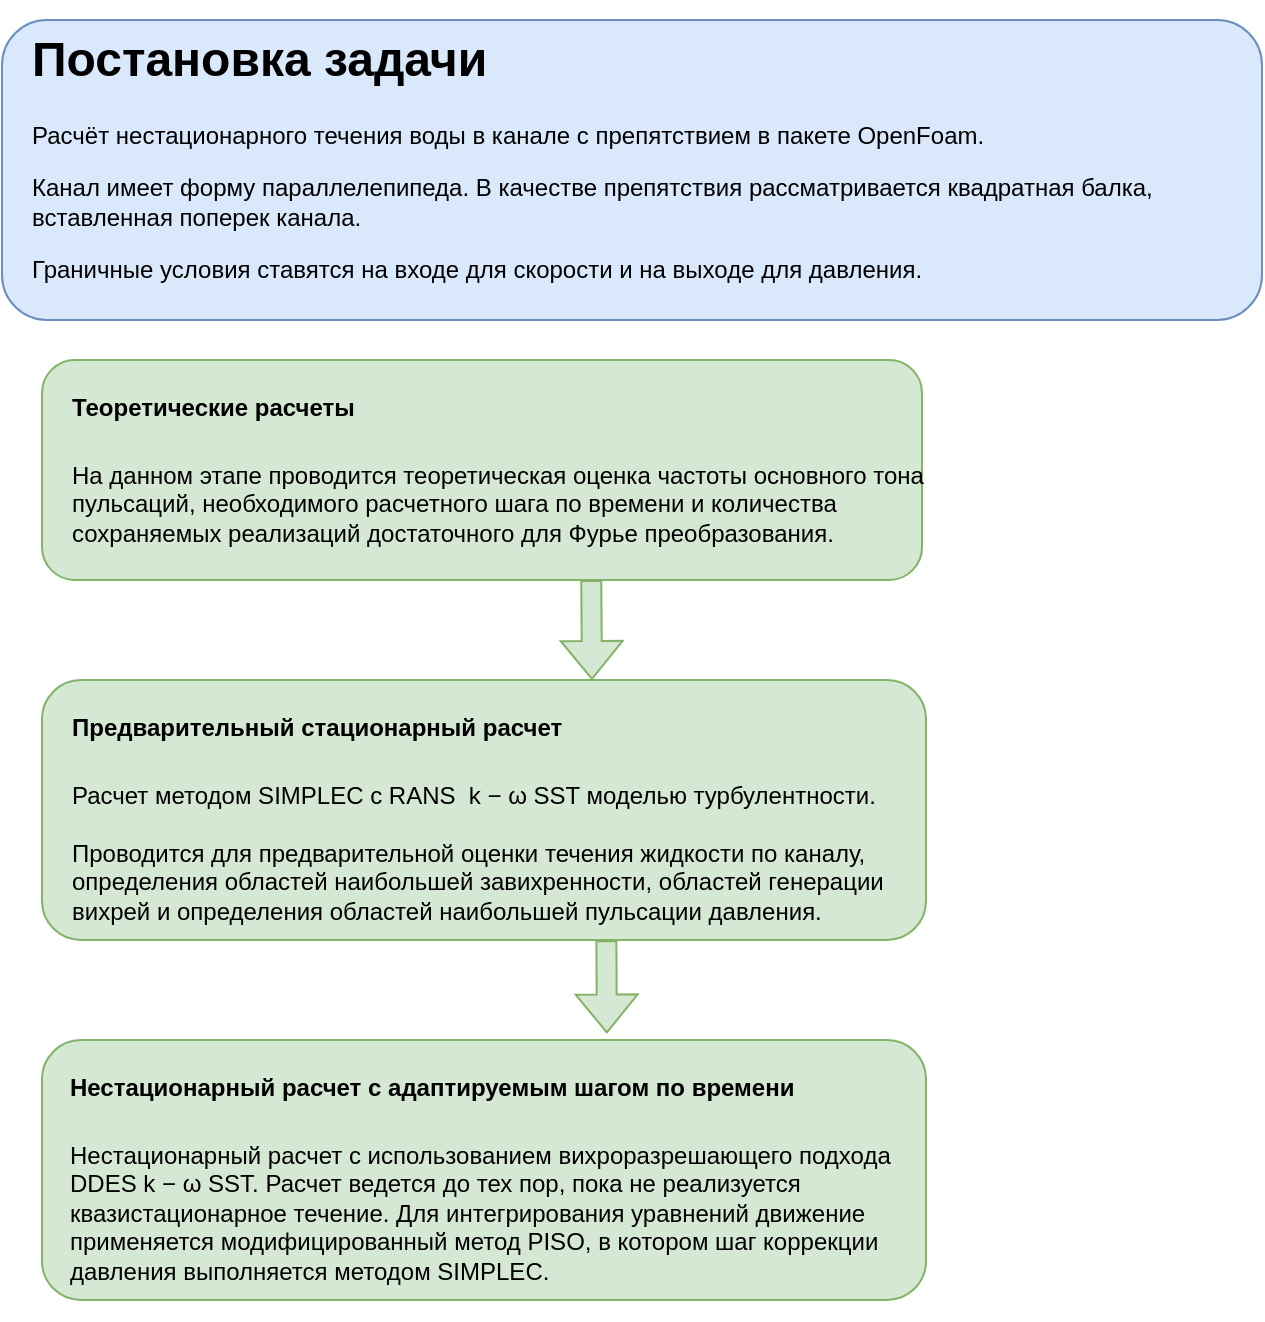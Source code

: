 <mxfile version="17.4.6" type="github">
  <diagram id="eMEXFVPTn1vQ0_O8892t" name="Page-1">
    <mxGraphModel dx="1113" dy="759" grid="1" gridSize="10" guides="1" tooltips="1" connect="1" arrows="1" fold="1" page="1" pageScale="1" pageWidth="827" pageHeight="1169" math="0" shadow="0">
      <root>
        <mxCell id="0" />
        <mxCell id="1" parent="0" />
        <mxCell id="0xNaplicuXCtEhgpEBbW-3" value="&lt;div&gt;&lt;br&gt;&lt;/div&gt;" style="rounded=1;whiteSpace=wrap;html=1;fillColor=#dae8fc;strokeColor=#6c8ebf;align=center;labelPosition=center;verticalLabelPosition=middle;verticalAlign=middle;" vertex="1" parent="1">
          <mxGeometry x="98" y="20" width="630" height="150" as="geometry" />
        </mxCell>
        <mxCell id="0xNaplicuXCtEhgpEBbW-6" value="&lt;h1&gt;Постановка задачи&lt;/h1&gt;&lt;p&gt;Расчёт нестационарного течения воды в канале с препятствием в пакете OpenFoam.&lt;/p&gt;&lt;p&gt;Канал имеет форму&amp;nbsp;параллелепипеда. В качестве препятствия рассматривается квадратная балка, вставленная поперек канала.&lt;/p&gt;&lt;p&gt;Граничные условия ставятся на входе для скорости и на выходе для давления.&lt;/p&gt;&lt;p&gt;&lt;br&gt;&lt;/p&gt;" style="text;html=1;strokeColor=none;fillColor=none;spacing=5;spacingTop=-20;whiteSpace=wrap;overflow=hidden;rounded=0;" vertex="1" parent="1">
          <mxGeometry x="108" y="20" width="590" height="220" as="geometry" />
        </mxCell>
        <mxCell id="0xNaplicuXCtEhgpEBbW-8" value="" style="rounded=1;whiteSpace=wrap;html=1;fillColor=#d5e8d4;strokeColor=#82b366;" vertex="1" parent="1">
          <mxGeometry x="118" y="190" width="440" height="110" as="geometry" />
        </mxCell>
        <mxCell id="0xNaplicuXCtEhgpEBbW-9" value="&lt;h1&gt;&lt;span style=&quot;font-size: 12px&quot;&gt;Теоретические расчеты&lt;/span&gt;&lt;/h1&gt;&lt;p&gt;&lt;font style=&quot;font-size: 12px&quot;&gt;На данном этапе проводится т&lt;/font&gt;&lt;span&gt;еоретическая оценка частоты основного тона пульсаций, необхо&lt;/span&gt;&lt;span&gt;димого расчетного шага по времени и количества сохраняемых реализаций&lt;/span&gt;&lt;span&gt;&amp;nbsp;достаточного для Фурье преобразования.&lt;/span&gt;&lt;/p&gt;" style="text;html=1;strokeColor=none;fillColor=none;spacing=5;spacingTop=-20;whiteSpace=wrap;overflow=hidden;rounded=0;" vertex="1" parent="1">
          <mxGeometry x="128" y="190" width="440" height="140" as="geometry" />
        </mxCell>
        <mxCell id="0xNaplicuXCtEhgpEBbW-11" value="" style="shape=flexArrow;endArrow=classic;html=1;rounded=0;fontSize=12;fillColor=#d5e8d4;strokeColor=#82b366;" edge="1" parent="1">
          <mxGeometry width="50" height="50" relative="1" as="geometry">
            <mxPoint x="392.63" y="300" as="sourcePoint" />
            <mxPoint x="393" y="350" as="targetPoint" />
          </mxGeometry>
        </mxCell>
        <mxCell id="0xNaplicuXCtEhgpEBbW-12" value="" style="rounded=1;whiteSpace=wrap;html=1;fontSize=12;fillColor=#d5e8d4;strokeColor=#82b366;" vertex="1" parent="1">
          <mxGeometry x="118" y="350" width="442" height="130" as="geometry" />
        </mxCell>
        <mxCell id="0xNaplicuXCtEhgpEBbW-14" value="&lt;h1&gt;&lt;span style=&quot;font-size: 12px&quot;&gt;Предварительный стационарный расчет&lt;/span&gt;&lt;/h1&gt;&lt;div&gt;Расчет методом SIMPLEС с RANS&amp;nbsp; k − ω SST моделью турбулентности.&amp;nbsp;&lt;/div&gt;&lt;div&gt;&lt;br&gt;&lt;/div&gt;&lt;div&gt;Проводится для предварительной оценки течения жидкости по каналу, определения областей наибольшей завихренности, областей генерации вихрей и определения областей наибольшей пульсации давления.&lt;/div&gt;" style="text;html=1;strokeColor=none;fillColor=none;spacing=5;spacingTop=-20;whiteSpace=wrap;overflow=hidden;rounded=0;" vertex="1" parent="1">
          <mxGeometry x="128" y="350" width="422" height="140" as="geometry" />
        </mxCell>
        <mxCell id="0xNaplicuXCtEhgpEBbW-15" value="" style="rounded=1;whiteSpace=wrap;html=1;fontSize=12;fillColor=#d5e8d4;strokeColor=#82b366;" vertex="1" parent="1">
          <mxGeometry x="118" y="530" width="442" height="130" as="geometry" />
        </mxCell>
        <mxCell id="0xNaplicuXCtEhgpEBbW-18" value="" style="shape=flexArrow;endArrow=classic;html=1;rounded=0;fontSize=12;exitX=0.645;exitY=0.929;exitDx=0;exitDy=0;exitPerimeter=0;entryX=0.639;entryY=-0.025;entryDx=0;entryDy=0;entryPerimeter=0;fillColor=#d5e8d4;strokeColor=#82b366;" edge="1" parent="1" source="0xNaplicuXCtEhgpEBbW-14" target="0xNaplicuXCtEhgpEBbW-15">
          <mxGeometry width="50" height="50" relative="1" as="geometry">
            <mxPoint x="420" y="690" as="sourcePoint" />
            <mxPoint x="470" y="640" as="targetPoint" />
          </mxGeometry>
        </mxCell>
        <mxCell id="0xNaplicuXCtEhgpEBbW-20" value="&lt;h1&gt;&lt;span style=&quot;font-size: 12px&quot;&gt;Нестационарный расчет с адаптируемым шагом по времени&lt;/span&gt;&lt;/h1&gt;&lt;div&gt;Нестационарный расчет с использованием вихроразрешающего подхода DDES k − ω SST. Расчет ведется до тех пор, пока не реализуется квазистационарное течение. Для интегрирования уравнений движение применяется модифицированный метод PISO, в котором шаг коррекции давления выполняется методом SIMPLEC.&lt;br&gt;&lt;/div&gt;" style="text;html=1;strokeColor=none;fillColor=none;spacing=5;spacingTop=-20;whiteSpace=wrap;overflow=hidden;rounded=0;" vertex="1" parent="1">
          <mxGeometry x="127" y="530" width="423" height="140" as="geometry" />
        </mxCell>
      </root>
    </mxGraphModel>
  </diagram>
</mxfile>
